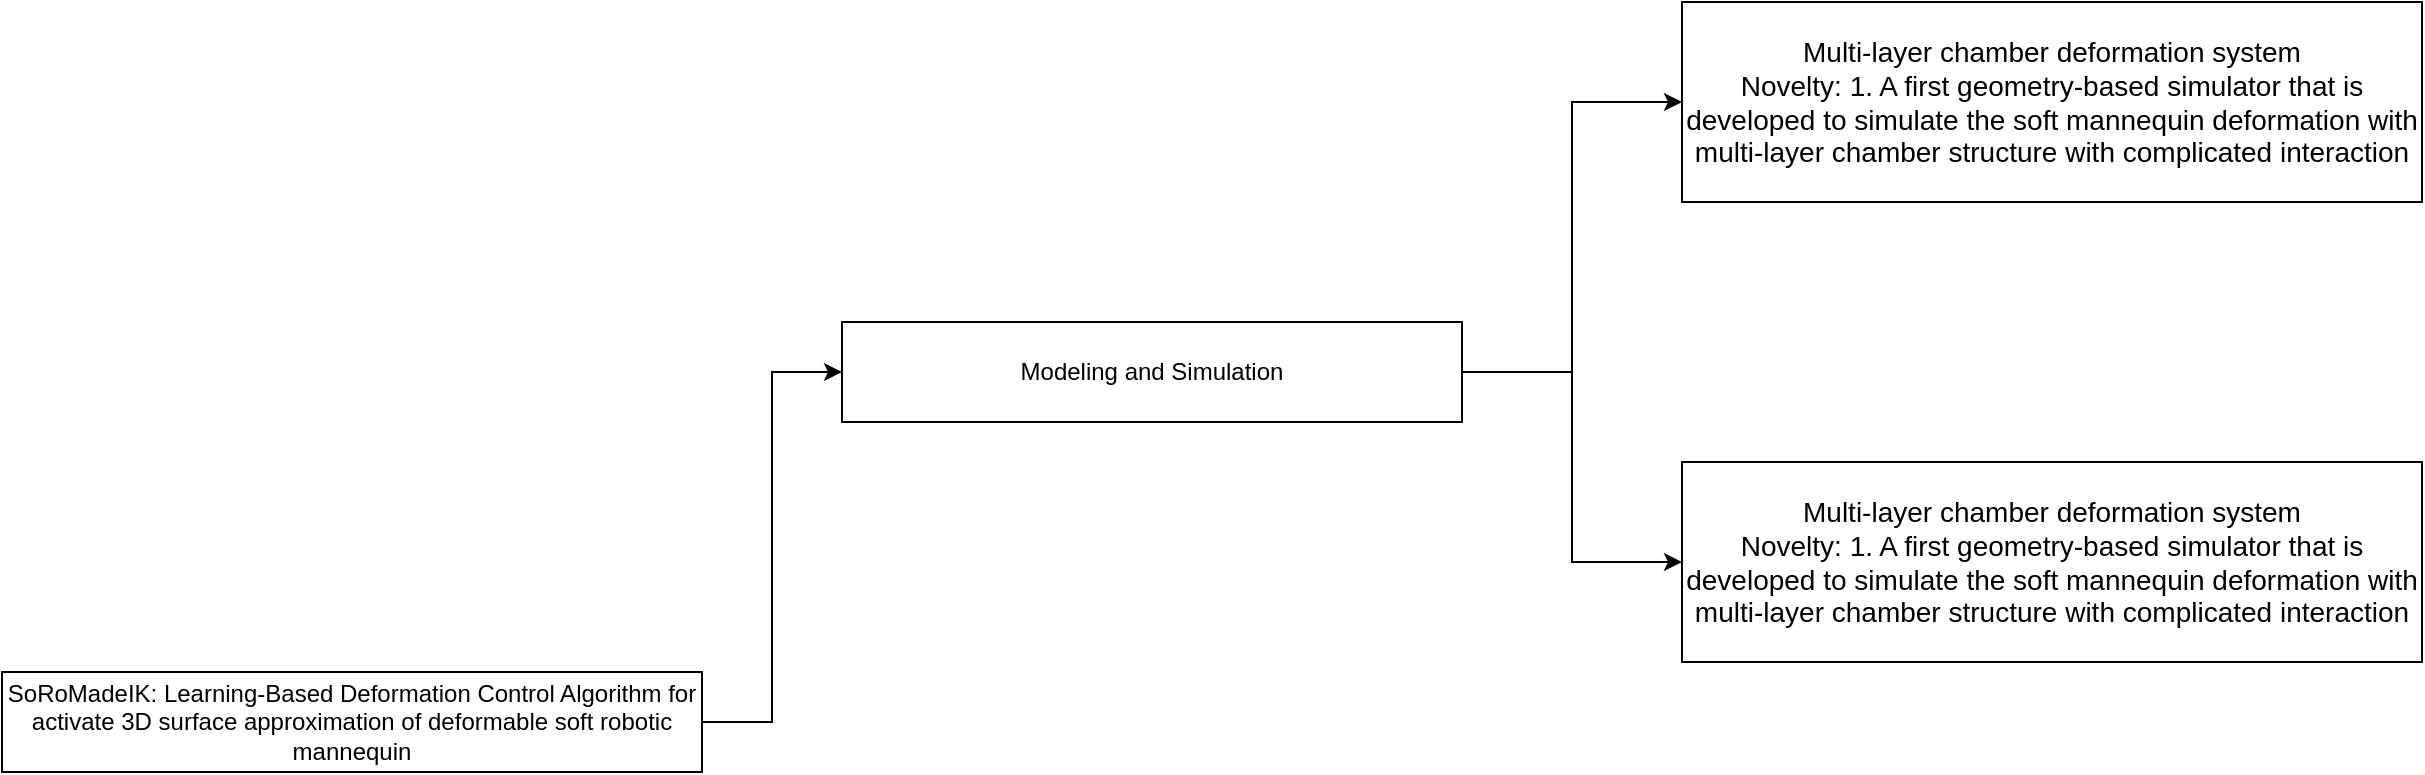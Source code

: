 <mxfile version="22.0.0" type="github">
  <diagram id="R2lEEEUBdFMjLlhIrx00" name="Page-1">
    <mxGraphModel dx="2222" dy="798" grid="1" gridSize="10" guides="1" tooltips="1" connect="1" arrows="1" fold="1" page="1" pageScale="1" pageWidth="850" pageHeight="1100" math="0" shadow="0" extFonts="Permanent Marker^https://fonts.googleapis.com/css?family=Permanent+Marker">
      <root>
        <mxCell id="0" />
        <mxCell id="1" parent="0" />
        <mxCell id="LtaQJOezJhxfunnw9k85-10" style="edgeStyle=orthogonalEdgeStyle;rounded=0;orthogonalLoop=1;jettySize=auto;html=1;exitX=1;exitY=0.5;exitDx=0;exitDy=0;entryX=0;entryY=0.5;entryDx=0;entryDy=0;" edge="1" parent="1" source="LtaQJOezJhxfunnw9k85-1" target="LtaQJOezJhxfunnw9k85-9">
          <mxGeometry relative="1" as="geometry" />
        </mxCell>
        <mxCell id="LtaQJOezJhxfunnw9k85-1" value="SoRoMadeIK: Learning-Based Deformation Control Algorithm for activate 3D surface approximation of deformable soft robotic mannequin" style="rounded=0;whiteSpace=wrap;html=1;" vertex="1" parent="1">
          <mxGeometry x="-10" y="525" width="350" height="50" as="geometry" />
        </mxCell>
        <mxCell id="LtaQJOezJhxfunnw9k85-2" value="&lt;font style=&quot;font-size: 14px;&quot;&gt;Multi-layer chamber deformation system&lt;br&gt;Novelty: 1. A first geometry-based simulator that is developed to simulate the soft mannequin deformation with multi-layer chamber structure with complicated interaction&lt;/font&gt;" style="rounded=0;whiteSpace=wrap;html=1;" vertex="1" parent="1">
          <mxGeometry x="830" y="190" width="370" height="100" as="geometry" />
        </mxCell>
        <mxCell id="LtaQJOezJhxfunnw9k85-11" style="edgeStyle=orthogonalEdgeStyle;rounded=0;orthogonalLoop=1;jettySize=auto;html=1;entryX=0;entryY=0.5;entryDx=0;entryDy=0;" edge="1" parent="1" source="LtaQJOezJhxfunnw9k85-9" target="LtaQJOezJhxfunnw9k85-2">
          <mxGeometry relative="1" as="geometry" />
        </mxCell>
        <mxCell id="LtaQJOezJhxfunnw9k85-13" style="edgeStyle=orthogonalEdgeStyle;rounded=0;orthogonalLoop=1;jettySize=auto;html=1;exitX=1;exitY=0.5;exitDx=0;exitDy=0;" edge="1" parent="1" source="LtaQJOezJhxfunnw9k85-9" target="LtaQJOezJhxfunnw9k85-12">
          <mxGeometry relative="1" as="geometry">
            <Array as="points">
              <mxPoint x="775" y="375" />
              <mxPoint x="775" y="470" />
            </Array>
          </mxGeometry>
        </mxCell>
        <mxCell id="LtaQJOezJhxfunnw9k85-9" value="Modeling and Simulation" style="rounded=0;whiteSpace=wrap;html=1;" vertex="1" parent="1">
          <mxGeometry x="410" y="350" width="310" height="50" as="geometry" />
        </mxCell>
        <mxCell id="LtaQJOezJhxfunnw9k85-12" value="&lt;font style=&quot;font-size: 14px;&quot;&gt;Multi-layer chamber deformation system&lt;br&gt;Novelty: 1. A first geometry-based simulator that is developed to simulate the soft mannequin deformation with multi-layer chamber structure with complicated interaction&lt;/font&gt;" style="rounded=0;whiteSpace=wrap;html=1;" vertex="1" parent="1">
          <mxGeometry x="830" y="420" width="370" height="100" as="geometry" />
        </mxCell>
      </root>
    </mxGraphModel>
  </diagram>
</mxfile>
